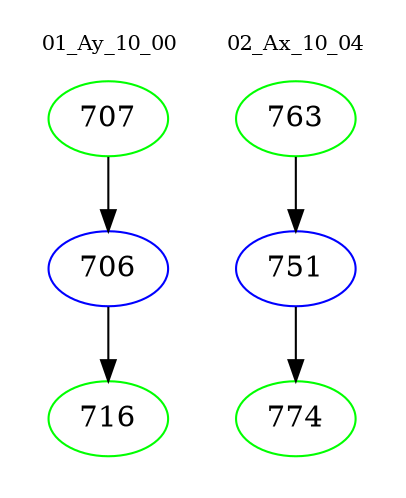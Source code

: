 digraph{
subgraph cluster_0 {
color = white
label = "01_Ay_10_00";
fontsize=10;
T0_707 [label="707", color="green"]
T0_707 -> T0_706 [color="black"]
T0_706 [label="706", color="blue"]
T0_706 -> T0_716 [color="black"]
T0_716 [label="716", color="green"]
}
subgraph cluster_1 {
color = white
label = "02_Ax_10_04";
fontsize=10;
T1_763 [label="763", color="green"]
T1_763 -> T1_751 [color="black"]
T1_751 [label="751", color="blue"]
T1_751 -> T1_774 [color="black"]
T1_774 [label="774", color="green"]
}
}
